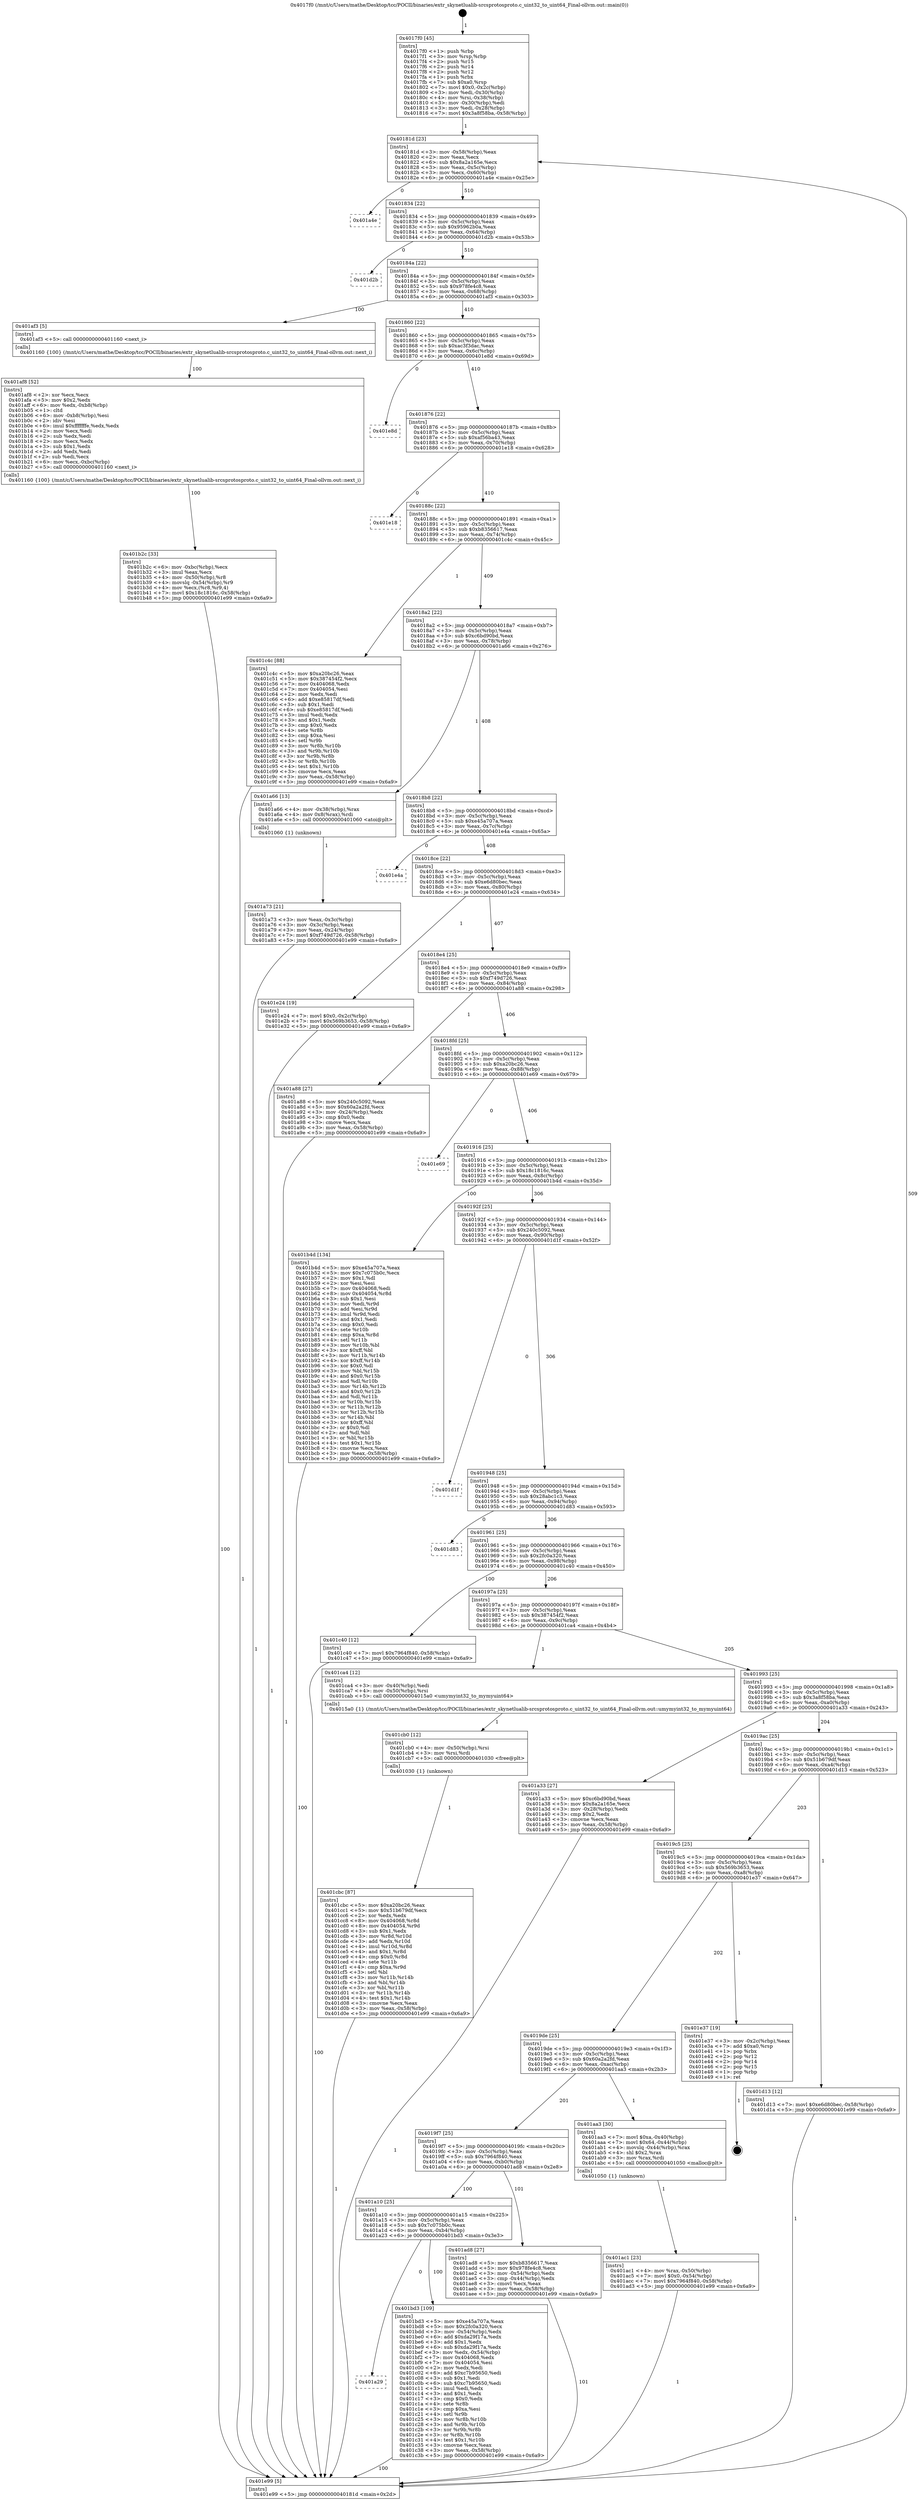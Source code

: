 digraph "0x4017f0" {
  label = "0x4017f0 (/mnt/c/Users/mathe/Desktop/tcc/POCII/binaries/extr_skynetlualib-srcsprotosproto.c_uint32_to_uint64_Final-ollvm.out::main(0))"
  labelloc = "t"
  node[shape=record]

  Entry [label="",width=0.3,height=0.3,shape=circle,fillcolor=black,style=filled]
  "0x40181d" [label="{
     0x40181d [23]\l
     | [instrs]\l
     &nbsp;&nbsp;0x40181d \<+3\>: mov -0x58(%rbp),%eax\l
     &nbsp;&nbsp;0x401820 \<+2\>: mov %eax,%ecx\l
     &nbsp;&nbsp;0x401822 \<+6\>: sub $0x8a2a165e,%ecx\l
     &nbsp;&nbsp;0x401828 \<+3\>: mov %eax,-0x5c(%rbp)\l
     &nbsp;&nbsp;0x40182b \<+3\>: mov %ecx,-0x60(%rbp)\l
     &nbsp;&nbsp;0x40182e \<+6\>: je 0000000000401a4e \<main+0x25e\>\l
  }"]
  "0x401a4e" [label="{
     0x401a4e\l
  }", style=dashed]
  "0x401834" [label="{
     0x401834 [22]\l
     | [instrs]\l
     &nbsp;&nbsp;0x401834 \<+5\>: jmp 0000000000401839 \<main+0x49\>\l
     &nbsp;&nbsp;0x401839 \<+3\>: mov -0x5c(%rbp),%eax\l
     &nbsp;&nbsp;0x40183c \<+5\>: sub $0x95962b0a,%eax\l
     &nbsp;&nbsp;0x401841 \<+3\>: mov %eax,-0x64(%rbp)\l
     &nbsp;&nbsp;0x401844 \<+6\>: je 0000000000401d2b \<main+0x53b\>\l
  }"]
  Exit [label="",width=0.3,height=0.3,shape=circle,fillcolor=black,style=filled,peripheries=2]
  "0x401d2b" [label="{
     0x401d2b\l
  }", style=dashed]
  "0x40184a" [label="{
     0x40184a [22]\l
     | [instrs]\l
     &nbsp;&nbsp;0x40184a \<+5\>: jmp 000000000040184f \<main+0x5f\>\l
     &nbsp;&nbsp;0x40184f \<+3\>: mov -0x5c(%rbp),%eax\l
     &nbsp;&nbsp;0x401852 \<+5\>: sub $0x978fe4c8,%eax\l
     &nbsp;&nbsp;0x401857 \<+3\>: mov %eax,-0x68(%rbp)\l
     &nbsp;&nbsp;0x40185a \<+6\>: je 0000000000401af3 \<main+0x303\>\l
  }"]
  "0x401cbc" [label="{
     0x401cbc [87]\l
     | [instrs]\l
     &nbsp;&nbsp;0x401cbc \<+5\>: mov $0xa20bc26,%eax\l
     &nbsp;&nbsp;0x401cc1 \<+5\>: mov $0x51b679df,%ecx\l
     &nbsp;&nbsp;0x401cc6 \<+2\>: xor %edx,%edx\l
     &nbsp;&nbsp;0x401cc8 \<+8\>: mov 0x404068,%r8d\l
     &nbsp;&nbsp;0x401cd0 \<+8\>: mov 0x404054,%r9d\l
     &nbsp;&nbsp;0x401cd8 \<+3\>: sub $0x1,%edx\l
     &nbsp;&nbsp;0x401cdb \<+3\>: mov %r8d,%r10d\l
     &nbsp;&nbsp;0x401cde \<+3\>: add %edx,%r10d\l
     &nbsp;&nbsp;0x401ce1 \<+4\>: imul %r10d,%r8d\l
     &nbsp;&nbsp;0x401ce5 \<+4\>: and $0x1,%r8d\l
     &nbsp;&nbsp;0x401ce9 \<+4\>: cmp $0x0,%r8d\l
     &nbsp;&nbsp;0x401ced \<+4\>: sete %r11b\l
     &nbsp;&nbsp;0x401cf1 \<+4\>: cmp $0xa,%r9d\l
     &nbsp;&nbsp;0x401cf5 \<+3\>: setl %bl\l
     &nbsp;&nbsp;0x401cf8 \<+3\>: mov %r11b,%r14b\l
     &nbsp;&nbsp;0x401cfb \<+3\>: and %bl,%r14b\l
     &nbsp;&nbsp;0x401cfe \<+3\>: xor %bl,%r11b\l
     &nbsp;&nbsp;0x401d01 \<+3\>: or %r11b,%r14b\l
     &nbsp;&nbsp;0x401d04 \<+4\>: test $0x1,%r14b\l
     &nbsp;&nbsp;0x401d08 \<+3\>: cmovne %ecx,%eax\l
     &nbsp;&nbsp;0x401d0b \<+3\>: mov %eax,-0x58(%rbp)\l
     &nbsp;&nbsp;0x401d0e \<+5\>: jmp 0000000000401e99 \<main+0x6a9\>\l
  }"]
  "0x401af3" [label="{
     0x401af3 [5]\l
     | [instrs]\l
     &nbsp;&nbsp;0x401af3 \<+5\>: call 0000000000401160 \<next_i\>\l
     | [calls]\l
     &nbsp;&nbsp;0x401160 \{100\} (/mnt/c/Users/mathe/Desktop/tcc/POCII/binaries/extr_skynetlualib-srcsprotosproto.c_uint32_to_uint64_Final-ollvm.out::next_i)\l
  }"]
  "0x401860" [label="{
     0x401860 [22]\l
     | [instrs]\l
     &nbsp;&nbsp;0x401860 \<+5\>: jmp 0000000000401865 \<main+0x75\>\l
     &nbsp;&nbsp;0x401865 \<+3\>: mov -0x5c(%rbp),%eax\l
     &nbsp;&nbsp;0x401868 \<+5\>: sub $0xac3f3dac,%eax\l
     &nbsp;&nbsp;0x40186d \<+3\>: mov %eax,-0x6c(%rbp)\l
     &nbsp;&nbsp;0x401870 \<+6\>: je 0000000000401e8d \<main+0x69d\>\l
  }"]
  "0x401cb0" [label="{
     0x401cb0 [12]\l
     | [instrs]\l
     &nbsp;&nbsp;0x401cb0 \<+4\>: mov -0x50(%rbp),%rsi\l
     &nbsp;&nbsp;0x401cb4 \<+3\>: mov %rsi,%rdi\l
     &nbsp;&nbsp;0x401cb7 \<+5\>: call 0000000000401030 \<free@plt\>\l
     | [calls]\l
     &nbsp;&nbsp;0x401030 \{1\} (unknown)\l
  }"]
  "0x401e8d" [label="{
     0x401e8d\l
  }", style=dashed]
  "0x401876" [label="{
     0x401876 [22]\l
     | [instrs]\l
     &nbsp;&nbsp;0x401876 \<+5\>: jmp 000000000040187b \<main+0x8b\>\l
     &nbsp;&nbsp;0x40187b \<+3\>: mov -0x5c(%rbp),%eax\l
     &nbsp;&nbsp;0x40187e \<+5\>: sub $0xaf56ba43,%eax\l
     &nbsp;&nbsp;0x401883 \<+3\>: mov %eax,-0x70(%rbp)\l
     &nbsp;&nbsp;0x401886 \<+6\>: je 0000000000401e18 \<main+0x628\>\l
  }"]
  "0x401a29" [label="{
     0x401a29\l
  }", style=dashed]
  "0x401e18" [label="{
     0x401e18\l
  }", style=dashed]
  "0x40188c" [label="{
     0x40188c [22]\l
     | [instrs]\l
     &nbsp;&nbsp;0x40188c \<+5\>: jmp 0000000000401891 \<main+0xa1\>\l
     &nbsp;&nbsp;0x401891 \<+3\>: mov -0x5c(%rbp),%eax\l
     &nbsp;&nbsp;0x401894 \<+5\>: sub $0xb8356617,%eax\l
     &nbsp;&nbsp;0x401899 \<+3\>: mov %eax,-0x74(%rbp)\l
     &nbsp;&nbsp;0x40189c \<+6\>: je 0000000000401c4c \<main+0x45c\>\l
  }"]
  "0x401bd3" [label="{
     0x401bd3 [109]\l
     | [instrs]\l
     &nbsp;&nbsp;0x401bd3 \<+5\>: mov $0xe45a707a,%eax\l
     &nbsp;&nbsp;0x401bd8 \<+5\>: mov $0x2fc0a320,%ecx\l
     &nbsp;&nbsp;0x401bdd \<+3\>: mov -0x54(%rbp),%edx\l
     &nbsp;&nbsp;0x401be0 \<+6\>: add $0xda29f17a,%edx\l
     &nbsp;&nbsp;0x401be6 \<+3\>: add $0x1,%edx\l
     &nbsp;&nbsp;0x401be9 \<+6\>: sub $0xda29f17a,%edx\l
     &nbsp;&nbsp;0x401bef \<+3\>: mov %edx,-0x54(%rbp)\l
     &nbsp;&nbsp;0x401bf2 \<+7\>: mov 0x404068,%edx\l
     &nbsp;&nbsp;0x401bf9 \<+7\>: mov 0x404054,%esi\l
     &nbsp;&nbsp;0x401c00 \<+2\>: mov %edx,%edi\l
     &nbsp;&nbsp;0x401c02 \<+6\>: add $0xc7b95650,%edi\l
     &nbsp;&nbsp;0x401c08 \<+3\>: sub $0x1,%edi\l
     &nbsp;&nbsp;0x401c0b \<+6\>: sub $0xc7b95650,%edi\l
     &nbsp;&nbsp;0x401c11 \<+3\>: imul %edi,%edx\l
     &nbsp;&nbsp;0x401c14 \<+3\>: and $0x1,%edx\l
     &nbsp;&nbsp;0x401c17 \<+3\>: cmp $0x0,%edx\l
     &nbsp;&nbsp;0x401c1a \<+4\>: sete %r8b\l
     &nbsp;&nbsp;0x401c1e \<+3\>: cmp $0xa,%esi\l
     &nbsp;&nbsp;0x401c21 \<+4\>: setl %r9b\l
     &nbsp;&nbsp;0x401c25 \<+3\>: mov %r8b,%r10b\l
     &nbsp;&nbsp;0x401c28 \<+3\>: and %r9b,%r10b\l
     &nbsp;&nbsp;0x401c2b \<+3\>: xor %r9b,%r8b\l
     &nbsp;&nbsp;0x401c2e \<+3\>: or %r8b,%r10b\l
     &nbsp;&nbsp;0x401c31 \<+4\>: test $0x1,%r10b\l
     &nbsp;&nbsp;0x401c35 \<+3\>: cmovne %ecx,%eax\l
     &nbsp;&nbsp;0x401c38 \<+3\>: mov %eax,-0x58(%rbp)\l
     &nbsp;&nbsp;0x401c3b \<+5\>: jmp 0000000000401e99 \<main+0x6a9\>\l
  }"]
  "0x401c4c" [label="{
     0x401c4c [88]\l
     | [instrs]\l
     &nbsp;&nbsp;0x401c4c \<+5\>: mov $0xa20bc26,%eax\l
     &nbsp;&nbsp;0x401c51 \<+5\>: mov $0x387454f2,%ecx\l
     &nbsp;&nbsp;0x401c56 \<+7\>: mov 0x404068,%edx\l
     &nbsp;&nbsp;0x401c5d \<+7\>: mov 0x404054,%esi\l
     &nbsp;&nbsp;0x401c64 \<+2\>: mov %edx,%edi\l
     &nbsp;&nbsp;0x401c66 \<+6\>: add $0xe85817df,%edi\l
     &nbsp;&nbsp;0x401c6c \<+3\>: sub $0x1,%edi\l
     &nbsp;&nbsp;0x401c6f \<+6\>: sub $0xe85817df,%edi\l
     &nbsp;&nbsp;0x401c75 \<+3\>: imul %edi,%edx\l
     &nbsp;&nbsp;0x401c78 \<+3\>: and $0x1,%edx\l
     &nbsp;&nbsp;0x401c7b \<+3\>: cmp $0x0,%edx\l
     &nbsp;&nbsp;0x401c7e \<+4\>: sete %r8b\l
     &nbsp;&nbsp;0x401c82 \<+3\>: cmp $0xa,%esi\l
     &nbsp;&nbsp;0x401c85 \<+4\>: setl %r9b\l
     &nbsp;&nbsp;0x401c89 \<+3\>: mov %r8b,%r10b\l
     &nbsp;&nbsp;0x401c8c \<+3\>: and %r9b,%r10b\l
     &nbsp;&nbsp;0x401c8f \<+3\>: xor %r9b,%r8b\l
     &nbsp;&nbsp;0x401c92 \<+3\>: or %r8b,%r10b\l
     &nbsp;&nbsp;0x401c95 \<+4\>: test $0x1,%r10b\l
     &nbsp;&nbsp;0x401c99 \<+3\>: cmovne %ecx,%eax\l
     &nbsp;&nbsp;0x401c9c \<+3\>: mov %eax,-0x58(%rbp)\l
     &nbsp;&nbsp;0x401c9f \<+5\>: jmp 0000000000401e99 \<main+0x6a9\>\l
  }"]
  "0x4018a2" [label="{
     0x4018a2 [22]\l
     | [instrs]\l
     &nbsp;&nbsp;0x4018a2 \<+5\>: jmp 00000000004018a7 \<main+0xb7\>\l
     &nbsp;&nbsp;0x4018a7 \<+3\>: mov -0x5c(%rbp),%eax\l
     &nbsp;&nbsp;0x4018aa \<+5\>: sub $0xc6bd90bd,%eax\l
     &nbsp;&nbsp;0x4018af \<+3\>: mov %eax,-0x78(%rbp)\l
     &nbsp;&nbsp;0x4018b2 \<+6\>: je 0000000000401a66 \<main+0x276\>\l
  }"]
  "0x401b2c" [label="{
     0x401b2c [33]\l
     | [instrs]\l
     &nbsp;&nbsp;0x401b2c \<+6\>: mov -0xbc(%rbp),%ecx\l
     &nbsp;&nbsp;0x401b32 \<+3\>: imul %eax,%ecx\l
     &nbsp;&nbsp;0x401b35 \<+4\>: mov -0x50(%rbp),%r8\l
     &nbsp;&nbsp;0x401b39 \<+4\>: movslq -0x54(%rbp),%r9\l
     &nbsp;&nbsp;0x401b3d \<+4\>: mov %ecx,(%r8,%r9,4)\l
     &nbsp;&nbsp;0x401b41 \<+7\>: movl $0x18c1816c,-0x58(%rbp)\l
     &nbsp;&nbsp;0x401b48 \<+5\>: jmp 0000000000401e99 \<main+0x6a9\>\l
  }"]
  "0x401a66" [label="{
     0x401a66 [13]\l
     | [instrs]\l
     &nbsp;&nbsp;0x401a66 \<+4\>: mov -0x38(%rbp),%rax\l
     &nbsp;&nbsp;0x401a6a \<+4\>: mov 0x8(%rax),%rdi\l
     &nbsp;&nbsp;0x401a6e \<+5\>: call 0000000000401060 \<atoi@plt\>\l
     | [calls]\l
     &nbsp;&nbsp;0x401060 \{1\} (unknown)\l
  }"]
  "0x4018b8" [label="{
     0x4018b8 [22]\l
     | [instrs]\l
     &nbsp;&nbsp;0x4018b8 \<+5\>: jmp 00000000004018bd \<main+0xcd\>\l
     &nbsp;&nbsp;0x4018bd \<+3\>: mov -0x5c(%rbp),%eax\l
     &nbsp;&nbsp;0x4018c0 \<+5\>: sub $0xe45a707a,%eax\l
     &nbsp;&nbsp;0x4018c5 \<+3\>: mov %eax,-0x7c(%rbp)\l
     &nbsp;&nbsp;0x4018c8 \<+6\>: je 0000000000401e4a \<main+0x65a\>\l
  }"]
  "0x401af8" [label="{
     0x401af8 [52]\l
     | [instrs]\l
     &nbsp;&nbsp;0x401af8 \<+2\>: xor %ecx,%ecx\l
     &nbsp;&nbsp;0x401afa \<+5\>: mov $0x2,%edx\l
     &nbsp;&nbsp;0x401aff \<+6\>: mov %edx,-0xb8(%rbp)\l
     &nbsp;&nbsp;0x401b05 \<+1\>: cltd\l
     &nbsp;&nbsp;0x401b06 \<+6\>: mov -0xb8(%rbp),%esi\l
     &nbsp;&nbsp;0x401b0c \<+2\>: idiv %esi\l
     &nbsp;&nbsp;0x401b0e \<+6\>: imul $0xfffffffe,%edx,%edx\l
     &nbsp;&nbsp;0x401b14 \<+2\>: mov %ecx,%edi\l
     &nbsp;&nbsp;0x401b16 \<+2\>: sub %edx,%edi\l
     &nbsp;&nbsp;0x401b18 \<+2\>: mov %ecx,%edx\l
     &nbsp;&nbsp;0x401b1a \<+3\>: sub $0x1,%edx\l
     &nbsp;&nbsp;0x401b1d \<+2\>: add %edx,%edi\l
     &nbsp;&nbsp;0x401b1f \<+2\>: sub %edi,%ecx\l
     &nbsp;&nbsp;0x401b21 \<+6\>: mov %ecx,-0xbc(%rbp)\l
     &nbsp;&nbsp;0x401b27 \<+5\>: call 0000000000401160 \<next_i\>\l
     | [calls]\l
     &nbsp;&nbsp;0x401160 \{100\} (/mnt/c/Users/mathe/Desktop/tcc/POCII/binaries/extr_skynetlualib-srcsprotosproto.c_uint32_to_uint64_Final-ollvm.out::next_i)\l
  }"]
  "0x401e4a" [label="{
     0x401e4a\l
  }", style=dashed]
  "0x4018ce" [label="{
     0x4018ce [22]\l
     | [instrs]\l
     &nbsp;&nbsp;0x4018ce \<+5\>: jmp 00000000004018d3 \<main+0xe3\>\l
     &nbsp;&nbsp;0x4018d3 \<+3\>: mov -0x5c(%rbp),%eax\l
     &nbsp;&nbsp;0x4018d6 \<+5\>: sub $0xe6d80bec,%eax\l
     &nbsp;&nbsp;0x4018db \<+3\>: mov %eax,-0x80(%rbp)\l
     &nbsp;&nbsp;0x4018de \<+6\>: je 0000000000401e24 \<main+0x634\>\l
  }"]
  "0x401a10" [label="{
     0x401a10 [25]\l
     | [instrs]\l
     &nbsp;&nbsp;0x401a10 \<+5\>: jmp 0000000000401a15 \<main+0x225\>\l
     &nbsp;&nbsp;0x401a15 \<+3\>: mov -0x5c(%rbp),%eax\l
     &nbsp;&nbsp;0x401a18 \<+5\>: sub $0x7c075b0c,%eax\l
     &nbsp;&nbsp;0x401a1d \<+6\>: mov %eax,-0xb4(%rbp)\l
     &nbsp;&nbsp;0x401a23 \<+6\>: je 0000000000401bd3 \<main+0x3e3\>\l
  }"]
  "0x401e24" [label="{
     0x401e24 [19]\l
     | [instrs]\l
     &nbsp;&nbsp;0x401e24 \<+7\>: movl $0x0,-0x2c(%rbp)\l
     &nbsp;&nbsp;0x401e2b \<+7\>: movl $0x569b3653,-0x58(%rbp)\l
     &nbsp;&nbsp;0x401e32 \<+5\>: jmp 0000000000401e99 \<main+0x6a9\>\l
  }"]
  "0x4018e4" [label="{
     0x4018e4 [25]\l
     | [instrs]\l
     &nbsp;&nbsp;0x4018e4 \<+5\>: jmp 00000000004018e9 \<main+0xf9\>\l
     &nbsp;&nbsp;0x4018e9 \<+3\>: mov -0x5c(%rbp),%eax\l
     &nbsp;&nbsp;0x4018ec \<+5\>: sub $0xf749d726,%eax\l
     &nbsp;&nbsp;0x4018f1 \<+6\>: mov %eax,-0x84(%rbp)\l
     &nbsp;&nbsp;0x4018f7 \<+6\>: je 0000000000401a88 \<main+0x298\>\l
  }"]
  "0x401ad8" [label="{
     0x401ad8 [27]\l
     | [instrs]\l
     &nbsp;&nbsp;0x401ad8 \<+5\>: mov $0xb8356617,%eax\l
     &nbsp;&nbsp;0x401add \<+5\>: mov $0x978fe4c8,%ecx\l
     &nbsp;&nbsp;0x401ae2 \<+3\>: mov -0x54(%rbp),%edx\l
     &nbsp;&nbsp;0x401ae5 \<+3\>: cmp -0x44(%rbp),%edx\l
     &nbsp;&nbsp;0x401ae8 \<+3\>: cmovl %ecx,%eax\l
     &nbsp;&nbsp;0x401aeb \<+3\>: mov %eax,-0x58(%rbp)\l
     &nbsp;&nbsp;0x401aee \<+5\>: jmp 0000000000401e99 \<main+0x6a9\>\l
  }"]
  "0x401a88" [label="{
     0x401a88 [27]\l
     | [instrs]\l
     &nbsp;&nbsp;0x401a88 \<+5\>: mov $0x240c5092,%eax\l
     &nbsp;&nbsp;0x401a8d \<+5\>: mov $0x60a2a2fd,%ecx\l
     &nbsp;&nbsp;0x401a92 \<+3\>: mov -0x24(%rbp),%edx\l
     &nbsp;&nbsp;0x401a95 \<+3\>: cmp $0x0,%edx\l
     &nbsp;&nbsp;0x401a98 \<+3\>: cmove %ecx,%eax\l
     &nbsp;&nbsp;0x401a9b \<+3\>: mov %eax,-0x58(%rbp)\l
     &nbsp;&nbsp;0x401a9e \<+5\>: jmp 0000000000401e99 \<main+0x6a9\>\l
  }"]
  "0x4018fd" [label="{
     0x4018fd [25]\l
     | [instrs]\l
     &nbsp;&nbsp;0x4018fd \<+5\>: jmp 0000000000401902 \<main+0x112\>\l
     &nbsp;&nbsp;0x401902 \<+3\>: mov -0x5c(%rbp),%eax\l
     &nbsp;&nbsp;0x401905 \<+5\>: sub $0xa20bc26,%eax\l
     &nbsp;&nbsp;0x40190a \<+6\>: mov %eax,-0x88(%rbp)\l
     &nbsp;&nbsp;0x401910 \<+6\>: je 0000000000401e69 \<main+0x679\>\l
  }"]
  "0x401ac1" [label="{
     0x401ac1 [23]\l
     | [instrs]\l
     &nbsp;&nbsp;0x401ac1 \<+4\>: mov %rax,-0x50(%rbp)\l
     &nbsp;&nbsp;0x401ac5 \<+7\>: movl $0x0,-0x54(%rbp)\l
     &nbsp;&nbsp;0x401acc \<+7\>: movl $0x7964f840,-0x58(%rbp)\l
     &nbsp;&nbsp;0x401ad3 \<+5\>: jmp 0000000000401e99 \<main+0x6a9\>\l
  }"]
  "0x401e69" [label="{
     0x401e69\l
  }", style=dashed]
  "0x401916" [label="{
     0x401916 [25]\l
     | [instrs]\l
     &nbsp;&nbsp;0x401916 \<+5\>: jmp 000000000040191b \<main+0x12b\>\l
     &nbsp;&nbsp;0x40191b \<+3\>: mov -0x5c(%rbp),%eax\l
     &nbsp;&nbsp;0x40191e \<+5\>: sub $0x18c1816c,%eax\l
     &nbsp;&nbsp;0x401923 \<+6\>: mov %eax,-0x8c(%rbp)\l
     &nbsp;&nbsp;0x401929 \<+6\>: je 0000000000401b4d \<main+0x35d\>\l
  }"]
  "0x4019f7" [label="{
     0x4019f7 [25]\l
     | [instrs]\l
     &nbsp;&nbsp;0x4019f7 \<+5\>: jmp 00000000004019fc \<main+0x20c\>\l
     &nbsp;&nbsp;0x4019fc \<+3\>: mov -0x5c(%rbp),%eax\l
     &nbsp;&nbsp;0x4019ff \<+5\>: sub $0x7964f840,%eax\l
     &nbsp;&nbsp;0x401a04 \<+6\>: mov %eax,-0xb0(%rbp)\l
     &nbsp;&nbsp;0x401a0a \<+6\>: je 0000000000401ad8 \<main+0x2e8\>\l
  }"]
  "0x401b4d" [label="{
     0x401b4d [134]\l
     | [instrs]\l
     &nbsp;&nbsp;0x401b4d \<+5\>: mov $0xe45a707a,%eax\l
     &nbsp;&nbsp;0x401b52 \<+5\>: mov $0x7c075b0c,%ecx\l
     &nbsp;&nbsp;0x401b57 \<+2\>: mov $0x1,%dl\l
     &nbsp;&nbsp;0x401b59 \<+2\>: xor %esi,%esi\l
     &nbsp;&nbsp;0x401b5b \<+7\>: mov 0x404068,%edi\l
     &nbsp;&nbsp;0x401b62 \<+8\>: mov 0x404054,%r8d\l
     &nbsp;&nbsp;0x401b6a \<+3\>: sub $0x1,%esi\l
     &nbsp;&nbsp;0x401b6d \<+3\>: mov %edi,%r9d\l
     &nbsp;&nbsp;0x401b70 \<+3\>: add %esi,%r9d\l
     &nbsp;&nbsp;0x401b73 \<+4\>: imul %r9d,%edi\l
     &nbsp;&nbsp;0x401b77 \<+3\>: and $0x1,%edi\l
     &nbsp;&nbsp;0x401b7a \<+3\>: cmp $0x0,%edi\l
     &nbsp;&nbsp;0x401b7d \<+4\>: sete %r10b\l
     &nbsp;&nbsp;0x401b81 \<+4\>: cmp $0xa,%r8d\l
     &nbsp;&nbsp;0x401b85 \<+4\>: setl %r11b\l
     &nbsp;&nbsp;0x401b89 \<+3\>: mov %r10b,%bl\l
     &nbsp;&nbsp;0x401b8c \<+3\>: xor $0xff,%bl\l
     &nbsp;&nbsp;0x401b8f \<+3\>: mov %r11b,%r14b\l
     &nbsp;&nbsp;0x401b92 \<+4\>: xor $0xff,%r14b\l
     &nbsp;&nbsp;0x401b96 \<+3\>: xor $0x0,%dl\l
     &nbsp;&nbsp;0x401b99 \<+3\>: mov %bl,%r15b\l
     &nbsp;&nbsp;0x401b9c \<+4\>: and $0x0,%r15b\l
     &nbsp;&nbsp;0x401ba0 \<+3\>: and %dl,%r10b\l
     &nbsp;&nbsp;0x401ba3 \<+3\>: mov %r14b,%r12b\l
     &nbsp;&nbsp;0x401ba6 \<+4\>: and $0x0,%r12b\l
     &nbsp;&nbsp;0x401baa \<+3\>: and %dl,%r11b\l
     &nbsp;&nbsp;0x401bad \<+3\>: or %r10b,%r15b\l
     &nbsp;&nbsp;0x401bb0 \<+3\>: or %r11b,%r12b\l
     &nbsp;&nbsp;0x401bb3 \<+3\>: xor %r12b,%r15b\l
     &nbsp;&nbsp;0x401bb6 \<+3\>: or %r14b,%bl\l
     &nbsp;&nbsp;0x401bb9 \<+3\>: xor $0xff,%bl\l
     &nbsp;&nbsp;0x401bbc \<+3\>: or $0x0,%dl\l
     &nbsp;&nbsp;0x401bbf \<+2\>: and %dl,%bl\l
     &nbsp;&nbsp;0x401bc1 \<+3\>: or %bl,%r15b\l
     &nbsp;&nbsp;0x401bc4 \<+4\>: test $0x1,%r15b\l
     &nbsp;&nbsp;0x401bc8 \<+3\>: cmovne %ecx,%eax\l
     &nbsp;&nbsp;0x401bcb \<+3\>: mov %eax,-0x58(%rbp)\l
     &nbsp;&nbsp;0x401bce \<+5\>: jmp 0000000000401e99 \<main+0x6a9\>\l
  }"]
  "0x40192f" [label="{
     0x40192f [25]\l
     | [instrs]\l
     &nbsp;&nbsp;0x40192f \<+5\>: jmp 0000000000401934 \<main+0x144\>\l
     &nbsp;&nbsp;0x401934 \<+3\>: mov -0x5c(%rbp),%eax\l
     &nbsp;&nbsp;0x401937 \<+5\>: sub $0x240c5092,%eax\l
     &nbsp;&nbsp;0x40193c \<+6\>: mov %eax,-0x90(%rbp)\l
     &nbsp;&nbsp;0x401942 \<+6\>: je 0000000000401d1f \<main+0x52f\>\l
  }"]
  "0x401aa3" [label="{
     0x401aa3 [30]\l
     | [instrs]\l
     &nbsp;&nbsp;0x401aa3 \<+7\>: movl $0xa,-0x40(%rbp)\l
     &nbsp;&nbsp;0x401aaa \<+7\>: movl $0x64,-0x44(%rbp)\l
     &nbsp;&nbsp;0x401ab1 \<+4\>: movslq -0x44(%rbp),%rax\l
     &nbsp;&nbsp;0x401ab5 \<+4\>: shl $0x2,%rax\l
     &nbsp;&nbsp;0x401ab9 \<+3\>: mov %rax,%rdi\l
     &nbsp;&nbsp;0x401abc \<+5\>: call 0000000000401050 \<malloc@plt\>\l
     | [calls]\l
     &nbsp;&nbsp;0x401050 \{1\} (unknown)\l
  }"]
  "0x401d1f" [label="{
     0x401d1f\l
  }", style=dashed]
  "0x401948" [label="{
     0x401948 [25]\l
     | [instrs]\l
     &nbsp;&nbsp;0x401948 \<+5\>: jmp 000000000040194d \<main+0x15d\>\l
     &nbsp;&nbsp;0x40194d \<+3\>: mov -0x5c(%rbp),%eax\l
     &nbsp;&nbsp;0x401950 \<+5\>: sub $0x28abc1c3,%eax\l
     &nbsp;&nbsp;0x401955 \<+6\>: mov %eax,-0x94(%rbp)\l
     &nbsp;&nbsp;0x40195b \<+6\>: je 0000000000401d83 \<main+0x593\>\l
  }"]
  "0x4019de" [label="{
     0x4019de [25]\l
     | [instrs]\l
     &nbsp;&nbsp;0x4019de \<+5\>: jmp 00000000004019e3 \<main+0x1f3\>\l
     &nbsp;&nbsp;0x4019e3 \<+3\>: mov -0x5c(%rbp),%eax\l
     &nbsp;&nbsp;0x4019e6 \<+5\>: sub $0x60a2a2fd,%eax\l
     &nbsp;&nbsp;0x4019eb \<+6\>: mov %eax,-0xac(%rbp)\l
     &nbsp;&nbsp;0x4019f1 \<+6\>: je 0000000000401aa3 \<main+0x2b3\>\l
  }"]
  "0x401d83" [label="{
     0x401d83\l
  }", style=dashed]
  "0x401961" [label="{
     0x401961 [25]\l
     | [instrs]\l
     &nbsp;&nbsp;0x401961 \<+5\>: jmp 0000000000401966 \<main+0x176\>\l
     &nbsp;&nbsp;0x401966 \<+3\>: mov -0x5c(%rbp),%eax\l
     &nbsp;&nbsp;0x401969 \<+5\>: sub $0x2fc0a320,%eax\l
     &nbsp;&nbsp;0x40196e \<+6\>: mov %eax,-0x98(%rbp)\l
     &nbsp;&nbsp;0x401974 \<+6\>: je 0000000000401c40 \<main+0x450\>\l
  }"]
  "0x401e37" [label="{
     0x401e37 [19]\l
     | [instrs]\l
     &nbsp;&nbsp;0x401e37 \<+3\>: mov -0x2c(%rbp),%eax\l
     &nbsp;&nbsp;0x401e3a \<+7\>: add $0xa0,%rsp\l
     &nbsp;&nbsp;0x401e41 \<+1\>: pop %rbx\l
     &nbsp;&nbsp;0x401e42 \<+2\>: pop %r12\l
     &nbsp;&nbsp;0x401e44 \<+2\>: pop %r14\l
     &nbsp;&nbsp;0x401e46 \<+2\>: pop %r15\l
     &nbsp;&nbsp;0x401e48 \<+1\>: pop %rbp\l
     &nbsp;&nbsp;0x401e49 \<+1\>: ret\l
  }"]
  "0x401c40" [label="{
     0x401c40 [12]\l
     | [instrs]\l
     &nbsp;&nbsp;0x401c40 \<+7\>: movl $0x7964f840,-0x58(%rbp)\l
     &nbsp;&nbsp;0x401c47 \<+5\>: jmp 0000000000401e99 \<main+0x6a9\>\l
  }"]
  "0x40197a" [label="{
     0x40197a [25]\l
     | [instrs]\l
     &nbsp;&nbsp;0x40197a \<+5\>: jmp 000000000040197f \<main+0x18f\>\l
     &nbsp;&nbsp;0x40197f \<+3\>: mov -0x5c(%rbp),%eax\l
     &nbsp;&nbsp;0x401982 \<+5\>: sub $0x387454f2,%eax\l
     &nbsp;&nbsp;0x401987 \<+6\>: mov %eax,-0x9c(%rbp)\l
     &nbsp;&nbsp;0x40198d \<+6\>: je 0000000000401ca4 \<main+0x4b4\>\l
  }"]
  "0x4019c5" [label="{
     0x4019c5 [25]\l
     | [instrs]\l
     &nbsp;&nbsp;0x4019c5 \<+5\>: jmp 00000000004019ca \<main+0x1da\>\l
     &nbsp;&nbsp;0x4019ca \<+3\>: mov -0x5c(%rbp),%eax\l
     &nbsp;&nbsp;0x4019cd \<+5\>: sub $0x569b3653,%eax\l
     &nbsp;&nbsp;0x4019d2 \<+6\>: mov %eax,-0xa8(%rbp)\l
     &nbsp;&nbsp;0x4019d8 \<+6\>: je 0000000000401e37 \<main+0x647\>\l
  }"]
  "0x401ca4" [label="{
     0x401ca4 [12]\l
     | [instrs]\l
     &nbsp;&nbsp;0x401ca4 \<+3\>: mov -0x40(%rbp),%edi\l
     &nbsp;&nbsp;0x401ca7 \<+4\>: mov -0x50(%rbp),%rsi\l
     &nbsp;&nbsp;0x401cab \<+5\>: call 00000000004015a0 \<umymyint32_to_mymyuint64\>\l
     | [calls]\l
     &nbsp;&nbsp;0x4015a0 \{1\} (/mnt/c/Users/mathe/Desktop/tcc/POCII/binaries/extr_skynetlualib-srcsprotosproto.c_uint32_to_uint64_Final-ollvm.out::umymyint32_to_mymyuint64)\l
  }"]
  "0x401993" [label="{
     0x401993 [25]\l
     | [instrs]\l
     &nbsp;&nbsp;0x401993 \<+5\>: jmp 0000000000401998 \<main+0x1a8\>\l
     &nbsp;&nbsp;0x401998 \<+3\>: mov -0x5c(%rbp),%eax\l
     &nbsp;&nbsp;0x40199b \<+5\>: sub $0x3a8f58ba,%eax\l
     &nbsp;&nbsp;0x4019a0 \<+6\>: mov %eax,-0xa0(%rbp)\l
     &nbsp;&nbsp;0x4019a6 \<+6\>: je 0000000000401a33 \<main+0x243\>\l
  }"]
  "0x401d13" [label="{
     0x401d13 [12]\l
     | [instrs]\l
     &nbsp;&nbsp;0x401d13 \<+7\>: movl $0xe6d80bec,-0x58(%rbp)\l
     &nbsp;&nbsp;0x401d1a \<+5\>: jmp 0000000000401e99 \<main+0x6a9\>\l
  }"]
  "0x401a33" [label="{
     0x401a33 [27]\l
     | [instrs]\l
     &nbsp;&nbsp;0x401a33 \<+5\>: mov $0xc6bd90bd,%eax\l
     &nbsp;&nbsp;0x401a38 \<+5\>: mov $0x8a2a165e,%ecx\l
     &nbsp;&nbsp;0x401a3d \<+3\>: mov -0x28(%rbp),%edx\l
     &nbsp;&nbsp;0x401a40 \<+3\>: cmp $0x2,%edx\l
     &nbsp;&nbsp;0x401a43 \<+3\>: cmovne %ecx,%eax\l
     &nbsp;&nbsp;0x401a46 \<+3\>: mov %eax,-0x58(%rbp)\l
     &nbsp;&nbsp;0x401a49 \<+5\>: jmp 0000000000401e99 \<main+0x6a9\>\l
  }"]
  "0x4019ac" [label="{
     0x4019ac [25]\l
     | [instrs]\l
     &nbsp;&nbsp;0x4019ac \<+5\>: jmp 00000000004019b1 \<main+0x1c1\>\l
     &nbsp;&nbsp;0x4019b1 \<+3\>: mov -0x5c(%rbp),%eax\l
     &nbsp;&nbsp;0x4019b4 \<+5\>: sub $0x51b679df,%eax\l
     &nbsp;&nbsp;0x4019b9 \<+6\>: mov %eax,-0xa4(%rbp)\l
     &nbsp;&nbsp;0x4019bf \<+6\>: je 0000000000401d13 \<main+0x523\>\l
  }"]
  "0x401e99" [label="{
     0x401e99 [5]\l
     | [instrs]\l
     &nbsp;&nbsp;0x401e99 \<+5\>: jmp 000000000040181d \<main+0x2d\>\l
  }"]
  "0x4017f0" [label="{
     0x4017f0 [45]\l
     | [instrs]\l
     &nbsp;&nbsp;0x4017f0 \<+1\>: push %rbp\l
     &nbsp;&nbsp;0x4017f1 \<+3\>: mov %rsp,%rbp\l
     &nbsp;&nbsp;0x4017f4 \<+2\>: push %r15\l
     &nbsp;&nbsp;0x4017f6 \<+2\>: push %r14\l
     &nbsp;&nbsp;0x4017f8 \<+2\>: push %r12\l
     &nbsp;&nbsp;0x4017fa \<+1\>: push %rbx\l
     &nbsp;&nbsp;0x4017fb \<+7\>: sub $0xa0,%rsp\l
     &nbsp;&nbsp;0x401802 \<+7\>: movl $0x0,-0x2c(%rbp)\l
     &nbsp;&nbsp;0x401809 \<+3\>: mov %edi,-0x30(%rbp)\l
     &nbsp;&nbsp;0x40180c \<+4\>: mov %rsi,-0x38(%rbp)\l
     &nbsp;&nbsp;0x401810 \<+3\>: mov -0x30(%rbp),%edi\l
     &nbsp;&nbsp;0x401813 \<+3\>: mov %edi,-0x28(%rbp)\l
     &nbsp;&nbsp;0x401816 \<+7\>: movl $0x3a8f58ba,-0x58(%rbp)\l
  }"]
  "0x401a73" [label="{
     0x401a73 [21]\l
     | [instrs]\l
     &nbsp;&nbsp;0x401a73 \<+3\>: mov %eax,-0x3c(%rbp)\l
     &nbsp;&nbsp;0x401a76 \<+3\>: mov -0x3c(%rbp),%eax\l
     &nbsp;&nbsp;0x401a79 \<+3\>: mov %eax,-0x24(%rbp)\l
     &nbsp;&nbsp;0x401a7c \<+7\>: movl $0xf749d726,-0x58(%rbp)\l
     &nbsp;&nbsp;0x401a83 \<+5\>: jmp 0000000000401e99 \<main+0x6a9\>\l
  }"]
  Entry -> "0x4017f0" [label=" 1"]
  "0x40181d" -> "0x401a4e" [label=" 0"]
  "0x40181d" -> "0x401834" [label=" 510"]
  "0x401e37" -> Exit [label=" 1"]
  "0x401834" -> "0x401d2b" [label=" 0"]
  "0x401834" -> "0x40184a" [label=" 510"]
  "0x401e24" -> "0x401e99" [label=" 1"]
  "0x40184a" -> "0x401af3" [label=" 100"]
  "0x40184a" -> "0x401860" [label=" 410"]
  "0x401d13" -> "0x401e99" [label=" 1"]
  "0x401860" -> "0x401e8d" [label=" 0"]
  "0x401860" -> "0x401876" [label=" 410"]
  "0x401cbc" -> "0x401e99" [label=" 1"]
  "0x401876" -> "0x401e18" [label=" 0"]
  "0x401876" -> "0x40188c" [label=" 410"]
  "0x401cb0" -> "0x401cbc" [label=" 1"]
  "0x40188c" -> "0x401c4c" [label=" 1"]
  "0x40188c" -> "0x4018a2" [label=" 409"]
  "0x401ca4" -> "0x401cb0" [label=" 1"]
  "0x4018a2" -> "0x401a66" [label=" 1"]
  "0x4018a2" -> "0x4018b8" [label=" 408"]
  "0x401c40" -> "0x401e99" [label=" 100"]
  "0x4018b8" -> "0x401e4a" [label=" 0"]
  "0x4018b8" -> "0x4018ce" [label=" 408"]
  "0x401bd3" -> "0x401e99" [label=" 100"]
  "0x4018ce" -> "0x401e24" [label=" 1"]
  "0x4018ce" -> "0x4018e4" [label=" 407"]
  "0x401a10" -> "0x401a29" [label=" 0"]
  "0x4018e4" -> "0x401a88" [label=" 1"]
  "0x4018e4" -> "0x4018fd" [label=" 406"]
  "0x401a10" -> "0x401bd3" [label=" 100"]
  "0x4018fd" -> "0x401e69" [label=" 0"]
  "0x4018fd" -> "0x401916" [label=" 406"]
  "0x401b4d" -> "0x401e99" [label=" 100"]
  "0x401916" -> "0x401b4d" [label=" 100"]
  "0x401916" -> "0x40192f" [label=" 306"]
  "0x401b2c" -> "0x401e99" [label=" 100"]
  "0x40192f" -> "0x401d1f" [label=" 0"]
  "0x40192f" -> "0x401948" [label=" 306"]
  "0x401af8" -> "0x401b2c" [label=" 100"]
  "0x401948" -> "0x401d83" [label=" 0"]
  "0x401948" -> "0x401961" [label=" 306"]
  "0x401ad8" -> "0x401e99" [label=" 101"]
  "0x401961" -> "0x401c40" [label=" 100"]
  "0x401961" -> "0x40197a" [label=" 206"]
  "0x4019f7" -> "0x401a10" [label=" 100"]
  "0x40197a" -> "0x401ca4" [label=" 1"]
  "0x40197a" -> "0x401993" [label=" 205"]
  "0x401c4c" -> "0x401e99" [label=" 1"]
  "0x401993" -> "0x401a33" [label=" 1"]
  "0x401993" -> "0x4019ac" [label=" 204"]
  "0x401a33" -> "0x401e99" [label=" 1"]
  "0x4017f0" -> "0x40181d" [label=" 1"]
  "0x401e99" -> "0x40181d" [label=" 509"]
  "0x401a66" -> "0x401a73" [label=" 1"]
  "0x401a73" -> "0x401e99" [label=" 1"]
  "0x401a88" -> "0x401e99" [label=" 1"]
  "0x401ac1" -> "0x401e99" [label=" 1"]
  "0x4019ac" -> "0x401d13" [label=" 1"]
  "0x4019ac" -> "0x4019c5" [label=" 203"]
  "0x4019f7" -> "0x401ad8" [label=" 101"]
  "0x4019c5" -> "0x401e37" [label=" 1"]
  "0x4019c5" -> "0x4019de" [label=" 202"]
  "0x401af3" -> "0x401af8" [label=" 100"]
  "0x4019de" -> "0x401aa3" [label=" 1"]
  "0x4019de" -> "0x4019f7" [label=" 201"]
  "0x401aa3" -> "0x401ac1" [label=" 1"]
}
